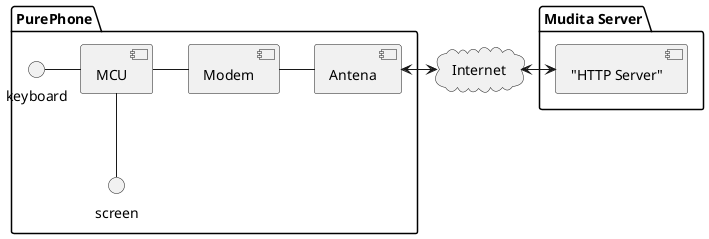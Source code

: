 @startuml
skinparam rectangle{
    roundCorner 25
}

'Actor User
package PurePhone {
    screen -up- [MCU]
    keyboard - [MCU]
    [MCU] - [Modem]
    [Modem] - [Antena]
}
cloud Internet {
}

[Antena] <-> Internet


package "Mudita Server" {
 ["HTTP Server"] as HTTPd
}
Internet <-> HTTPd

@enduml
